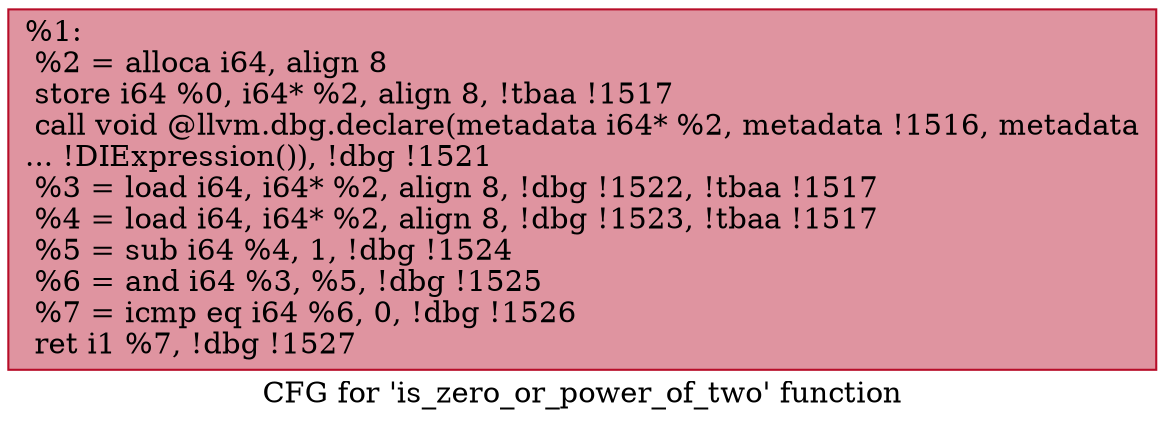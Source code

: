 digraph "CFG for 'is_zero_or_power_of_two' function" {
	label="CFG for 'is_zero_or_power_of_two' function";

	Node0x2916ee0 [shape=record,color="#b70d28ff", style=filled, fillcolor="#b70d2870",label="{%1:\l  %2 = alloca i64, align 8\l  store i64 %0, i64* %2, align 8, !tbaa !1517\l  call void @llvm.dbg.declare(metadata i64* %2, metadata !1516, metadata\l... !DIExpression()), !dbg !1521\l  %3 = load i64, i64* %2, align 8, !dbg !1522, !tbaa !1517\l  %4 = load i64, i64* %2, align 8, !dbg !1523, !tbaa !1517\l  %5 = sub i64 %4, 1, !dbg !1524\l  %6 = and i64 %3, %5, !dbg !1525\l  %7 = icmp eq i64 %6, 0, !dbg !1526\l  ret i1 %7, !dbg !1527\l}"];
}
